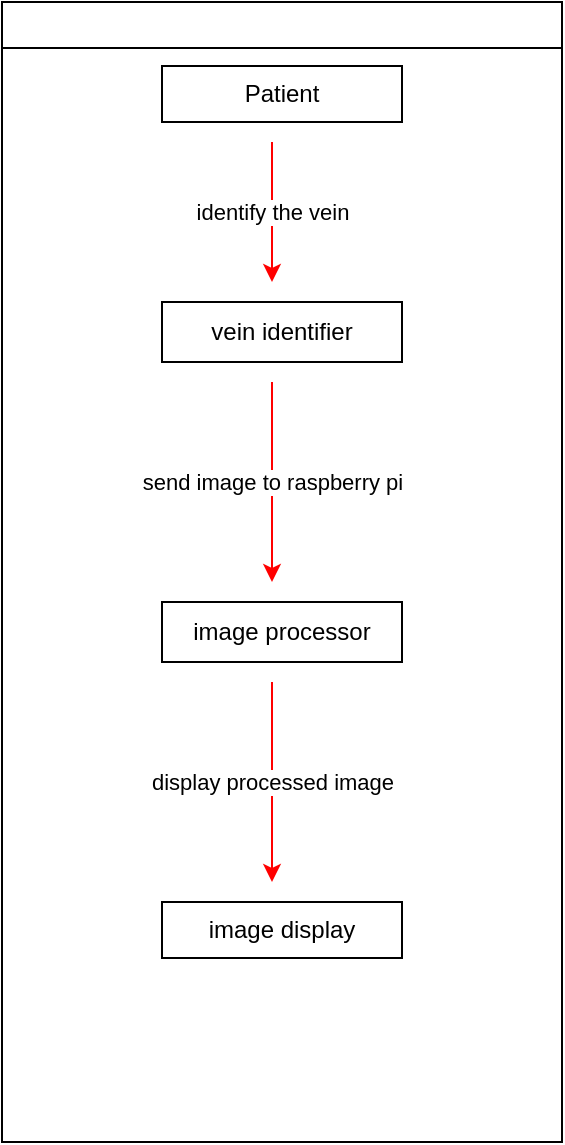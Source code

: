<mxfile scale="1" border="0" version="21.2.1" type="device">
  <diagram name="Page-1" id="e7e014a7-5840-1c2e-5031-d8a46d1fe8dd">
    <mxGraphModel dx="1434" dy="854" grid="1" gridSize="10" guides="1" tooltips="1" connect="1" arrows="1" fold="1" page="1" pageScale="1" pageWidth="1169" pageHeight="826" background="none" math="0" shadow="0">
      <root>
        <mxCell id="0" />
        <mxCell id="1" parent="0" />
        <mxCell id="3" value="" style="swimlane;whiteSpace=wrap" parent="1" vertex="1">
          <mxGeometry x="445" y="150" width="280" height="570" as="geometry" />
        </mxCell>
        <mxCell id="UT-MoctCeA6iI2oHUS-s-41" value="Patient" style="rounded=0;whiteSpace=wrap;html=1;" vertex="1" parent="3">
          <mxGeometry x="80" y="32" width="120" height="28" as="geometry" />
        </mxCell>
        <mxCell id="UT-MoctCeA6iI2oHUS-s-43" value="vein identifier" style="rounded=0;whiteSpace=wrap;html=1;" vertex="1" parent="3">
          <mxGeometry x="80" y="150" width="120" height="30" as="geometry" />
        </mxCell>
        <mxCell id="UT-MoctCeA6iI2oHUS-s-44" value="image processor" style="rounded=0;whiteSpace=wrap;html=1;" vertex="1" parent="3">
          <mxGeometry x="80" y="300" width="120" height="30" as="geometry" />
        </mxCell>
        <mxCell id="UT-MoctCeA6iI2oHUS-s-45" value="image display" style="rounded=0;whiteSpace=wrap;html=1;" vertex="1" parent="3">
          <mxGeometry x="80" y="450" width="120" height="28" as="geometry" />
        </mxCell>
        <mxCell id="UT-MoctCeA6iI2oHUS-s-51" value="" style="endArrow=classic;html=1;rounded=0;strokeColor=#FF0000;" edge="1" parent="3">
          <mxGeometry relative="1" as="geometry">
            <mxPoint x="135" y="70" as="sourcePoint" />
            <mxPoint x="135" y="140" as="targetPoint" />
          </mxGeometry>
        </mxCell>
        <mxCell id="UT-MoctCeA6iI2oHUS-s-52" value="identify the vein" style="edgeLabel;resizable=0;html=1;align=center;verticalAlign=middle;" connectable="0" vertex="1" parent="UT-MoctCeA6iI2oHUS-s-51">
          <mxGeometry relative="1" as="geometry" />
        </mxCell>
        <mxCell id="UT-MoctCeA6iI2oHUS-s-53" value="" style="endArrow=classic;html=1;rounded=0;strokeColor=#FF0000;" edge="1" parent="3">
          <mxGeometry relative="1" as="geometry">
            <mxPoint x="135" y="190" as="sourcePoint" />
            <mxPoint x="135" y="290" as="targetPoint" />
          </mxGeometry>
        </mxCell>
        <mxCell id="UT-MoctCeA6iI2oHUS-s-54" value="send image to raspberry pi" style="edgeLabel;resizable=0;html=1;align=center;verticalAlign=middle;" connectable="0" vertex="1" parent="UT-MoctCeA6iI2oHUS-s-53">
          <mxGeometry relative="1" as="geometry" />
        </mxCell>
        <mxCell id="UT-MoctCeA6iI2oHUS-s-55" value="" style="endArrow=classic;html=1;rounded=0;strokeColor=#FF0000;" edge="1" parent="3">
          <mxGeometry relative="1" as="geometry">
            <mxPoint x="135" y="340" as="sourcePoint" />
            <mxPoint x="135" y="440" as="targetPoint" />
          </mxGeometry>
        </mxCell>
        <mxCell id="UT-MoctCeA6iI2oHUS-s-56" value="display processed image" style="edgeLabel;resizable=0;html=1;align=center;verticalAlign=middle;" connectable="0" vertex="1" parent="UT-MoctCeA6iI2oHUS-s-55">
          <mxGeometry relative="1" as="geometry" />
        </mxCell>
      </root>
    </mxGraphModel>
  </diagram>
</mxfile>
